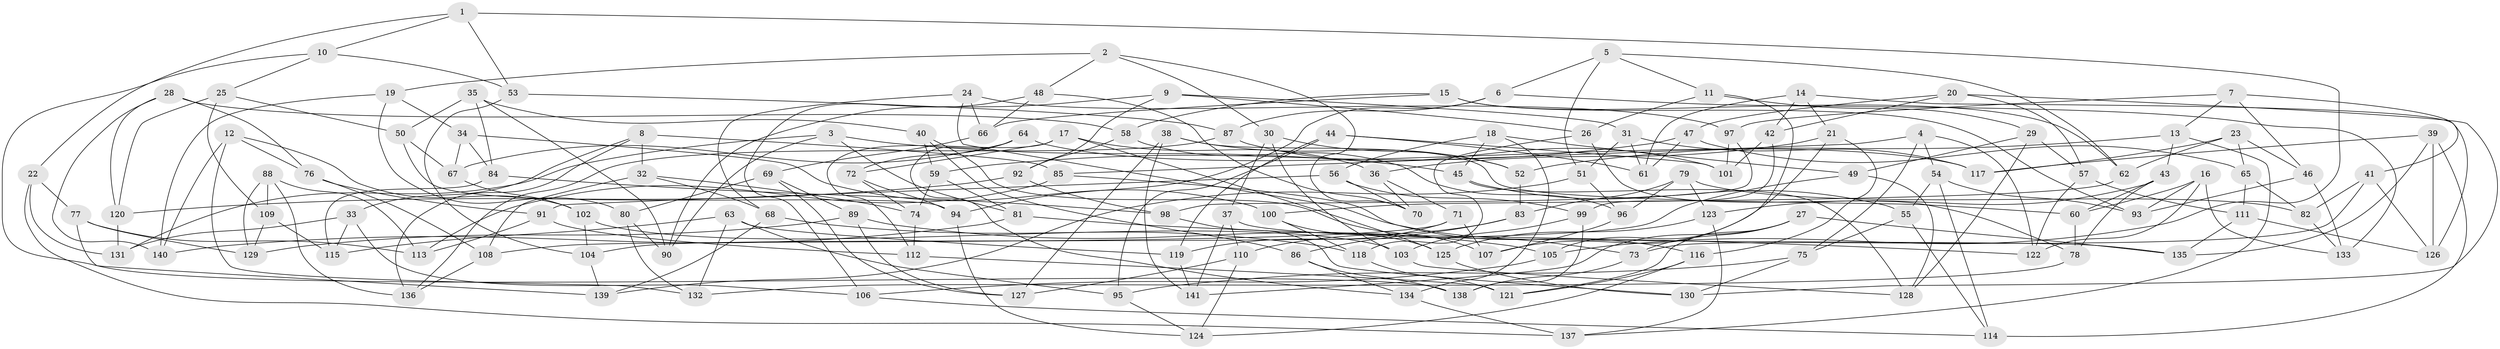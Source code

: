 // Generated by graph-tools (version 1.1) at 2025/50/03/09/25 03:50:43]
// undirected, 141 vertices, 282 edges
graph export_dot {
graph [start="1"]
  node [color=gray90,style=filled];
  1;
  2;
  3;
  4;
  5;
  6;
  7;
  8;
  9;
  10;
  11;
  12;
  13;
  14;
  15;
  16;
  17;
  18;
  19;
  20;
  21;
  22;
  23;
  24;
  25;
  26;
  27;
  28;
  29;
  30;
  31;
  32;
  33;
  34;
  35;
  36;
  37;
  38;
  39;
  40;
  41;
  42;
  43;
  44;
  45;
  46;
  47;
  48;
  49;
  50;
  51;
  52;
  53;
  54;
  55;
  56;
  57;
  58;
  59;
  60;
  61;
  62;
  63;
  64;
  65;
  66;
  67;
  68;
  69;
  70;
  71;
  72;
  73;
  74;
  75;
  76;
  77;
  78;
  79;
  80;
  81;
  82;
  83;
  84;
  85;
  86;
  87;
  88;
  89;
  90;
  91;
  92;
  93;
  94;
  95;
  96;
  97;
  98;
  99;
  100;
  101;
  102;
  103;
  104;
  105;
  106;
  107;
  108;
  109;
  110;
  111;
  112;
  113;
  114;
  115;
  116;
  117;
  118;
  119;
  120;
  121;
  122;
  123;
  124;
  125;
  126;
  127;
  128;
  129;
  130;
  131;
  132;
  133;
  134;
  135;
  136;
  137;
  138;
  139;
  140;
  141;
  1 -- 53;
  1 -- 22;
  1 -- 105;
  1 -- 10;
  2 -- 19;
  2 -- 30;
  2 -- 70;
  2 -- 48;
  3 -- 45;
  3 -- 131;
  3 -- 81;
  3 -- 90;
  4 -- 122;
  4 -- 85;
  4 -- 75;
  4 -- 54;
  5 -- 51;
  5 -- 11;
  5 -- 6;
  5 -- 62;
  6 -- 133;
  6 -- 87;
  6 -- 94;
  7 -- 97;
  7 -- 13;
  7 -- 41;
  7 -- 46;
  8 -- 33;
  8 -- 32;
  8 -- 136;
  8 -- 85;
  9 -- 92;
  9 -- 31;
  9 -- 90;
  9 -- 26;
  10 -- 138;
  10 -- 25;
  10 -- 53;
  11 -- 26;
  11 -- 105;
  11 -- 29;
  12 -- 76;
  12 -- 102;
  12 -- 140;
  12 -- 132;
  13 -- 43;
  13 -- 52;
  13 -- 137;
  14 -- 126;
  14 -- 61;
  14 -- 42;
  14 -- 21;
  15 -- 62;
  15 -- 93;
  15 -- 58;
  15 -- 66;
  16 -- 93;
  16 -- 60;
  16 -- 122;
  16 -- 133;
  17 -- 36;
  17 -- 112;
  17 -- 72;
  17 -- 125;
  18 -- 45;
  18 -- 49;
  18 -- 56;
  18 -- 134;
  19 -- 80;
  19 -- 34;
  19 -- 140;
  20 -- 47;
  20 -- 57;
  20 -- 42;
  20 -- 130;
  21 -- 107;
  21 -- 116;
  21 -- 36;
  22 -- 137;
  22 -- 77;
  22 -- 131;
  23 -- 117;
  23 -- 46;
  23 -- 65;
  23 -- 62;
  24 -- 73;
  24 -- 66;
  24 -- 68;
  24 -- 97;
  25 -- 109;
  25 -- 120;
  25 -- 50;
  26 -- 78;
  26 -- 118;
  27 -- 135;
  27 -- 121;
  27 -- 73;
  27 -- 141;
  28 -- 76;
  28 -- 120;
  28 -- 140;
  28 -- 58;
  29 -- 49;
  29 -- 128;
  29 -- 57;
  30 -- 52;
  30 -- 103;
  30 -- 37;
  31 -- 117;
  31 -- 61;
  31 -- 51;
  32 -- 68;
  32 -- 74;
  32 -- 108;
  33 -- 115;
  33 -- 106;
  33 -- 131;
  34 -- 67;
  34 -- 84;
  34 -- 100;
  35 -- 90;
  35 -- 50;
  35 -- 84;
  35 -- 40;
  36 -- 70;
  36 -- 71;
  37 -- 135;
  37 -- 141;
  37 -- 110;
  38 -- 60;
  38 -- 127;
  38 -- 141;
  38 -- 52;
  39 -- 117;
  39 -- 114;
  39 -- 135;
  39 -- 126;
  40 -- 86;
  40 -- 107;
  40 -- 59;
  41 -- 82;
  41 -- 73;
  41 -- 126;
  42 -- 101;
  42 -- 99;
  43 -- 123;
  43 -- 60;
  43 -- 78;
  44 -- 101;
  44 -- 61;
  44 -- 95;
  44 -- 119;
  45 -- 55;
  45 -- 128;
  46 -- 133;
  46 -- 93;
  47 -- 61;
  47 -- 59;
  47 -- 65;
  48 -- 70;
  48 -- 66;
  48 -- 106;
  49 -- 128;
  49 -- 104;
  50 -- 67;
  50 -- 94;
  51 -- 139;
  51 -- 96;
  52 -- 83;
  53 -- 104;
  53 -- 87;
  54 -- 114;
  54 -- 93;
  54 -- 55;
  55 -- 114;
  55 -- 75;
  56 -- 91;
  56 -- 70;
  56 -- 99;
  57 -- 122;
  57 -- 111;
  58 -- 92;
  58 -- 96;
  59 -- 81;
  59 -- 74;
  60 -- 78;
  62 -- 100;
  63 -- 119;
  63 -- 132;
  63 -- 115;
  63 -- 95;
  64 -- 134;
  64 -- 72;
  64 -- 117;
  64 -- 67;
  65 -- 111;
  65 -- 82;
  66 -- 69;
  67 -- 102;
  68 -- 139;
  68 -- 118;
  69 -- 127;
  69 -- 89;
  69 -- 80;
  71 -- 108;
  71 -- 119;
  71 -- 107;
  72 -- 94;
  72 -- 74;
  73 -- 138;
  74 -- 112;
  75 -- 130;
  75 -- 95;
  76 -- 108;
  76 -- 91;
  77 -- 113;
  77 -- 139;
  77 -- 129;
  78 -- 132;
  79 -- 83;
  79 -- 82;
  79 -- 123;
  79 -- 96;
  80 -- 132;
  80 -- 90;
  81 -- 122;
  81 -- 140;
  82 -- 133;
  83 -- 86;
  83 -- 110;
  84 -- 98;
  84 -- 115;
  85 -- 113;
  85 -- 116;
  86 -- 134;
  86 -- 138;
  87 -- 101;
  87 -- 136;
  88 -- 136;
  88 -- 113;
  88 -- 129;
  88 -- 109;
  89 -- 105;
  89 -- 127;
  89 -- 129;
  91 -- 113;
  91 -- 112;
  92 -- 120;
  92 -- 98;
  94 -- 124;
  95 -- 124;
  96 -- 107;
  97 -- 98;
  97 -- 101;
  98 -- 130;
  99 -- 103;
  99 -- 138;
  100 -- 125;
  100 -- 118;
  102 -- 103;
  102 -- 104;
  103 -- 128;
  104 -- 139;
  105 -- 106;
  106 -- 114;
  108 -- 136;
  109 -- 115;
  109 -- 129;
  110 -- 124;
  110 -- 127;
  111 -- 126;
  111 -- 135;
  112 -- 121;
  116 -- 124;
  116 -- 121;
  118 -- 121;
  119 -- 141;
  120 -- 131;
  123 -- 137;
  123 -- 125;
  125 -- 130;
  134 -- 137;
}
